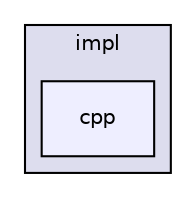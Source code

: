 digraph "include/rmw/impl/cpp" {
  compound=true
  node [ fontsize="10", fontname="Helvetica"];
  edge [ labelfontsize="10", labelfontname="Helvetica"];
  subgraph clusterdir_08362a7b527ed7be09490c23cc63d26a {
    graph [ bgcolor="#ddddee", pencolor="black", label="impl" fontname="Helvetica", fontsize="10", URL="dir_08362a7b527ed7be09490c23cc63d26a.html"]
  dir_6d0278c2c838ba2e2e335803b205ac6b [shape=box, label="cpp", style="filled", fillcolor="#eeeeff", pencolor="black", URL="dir_6d0278c2c838ba2e2e335803b205ac6b.html"];
  }
}
